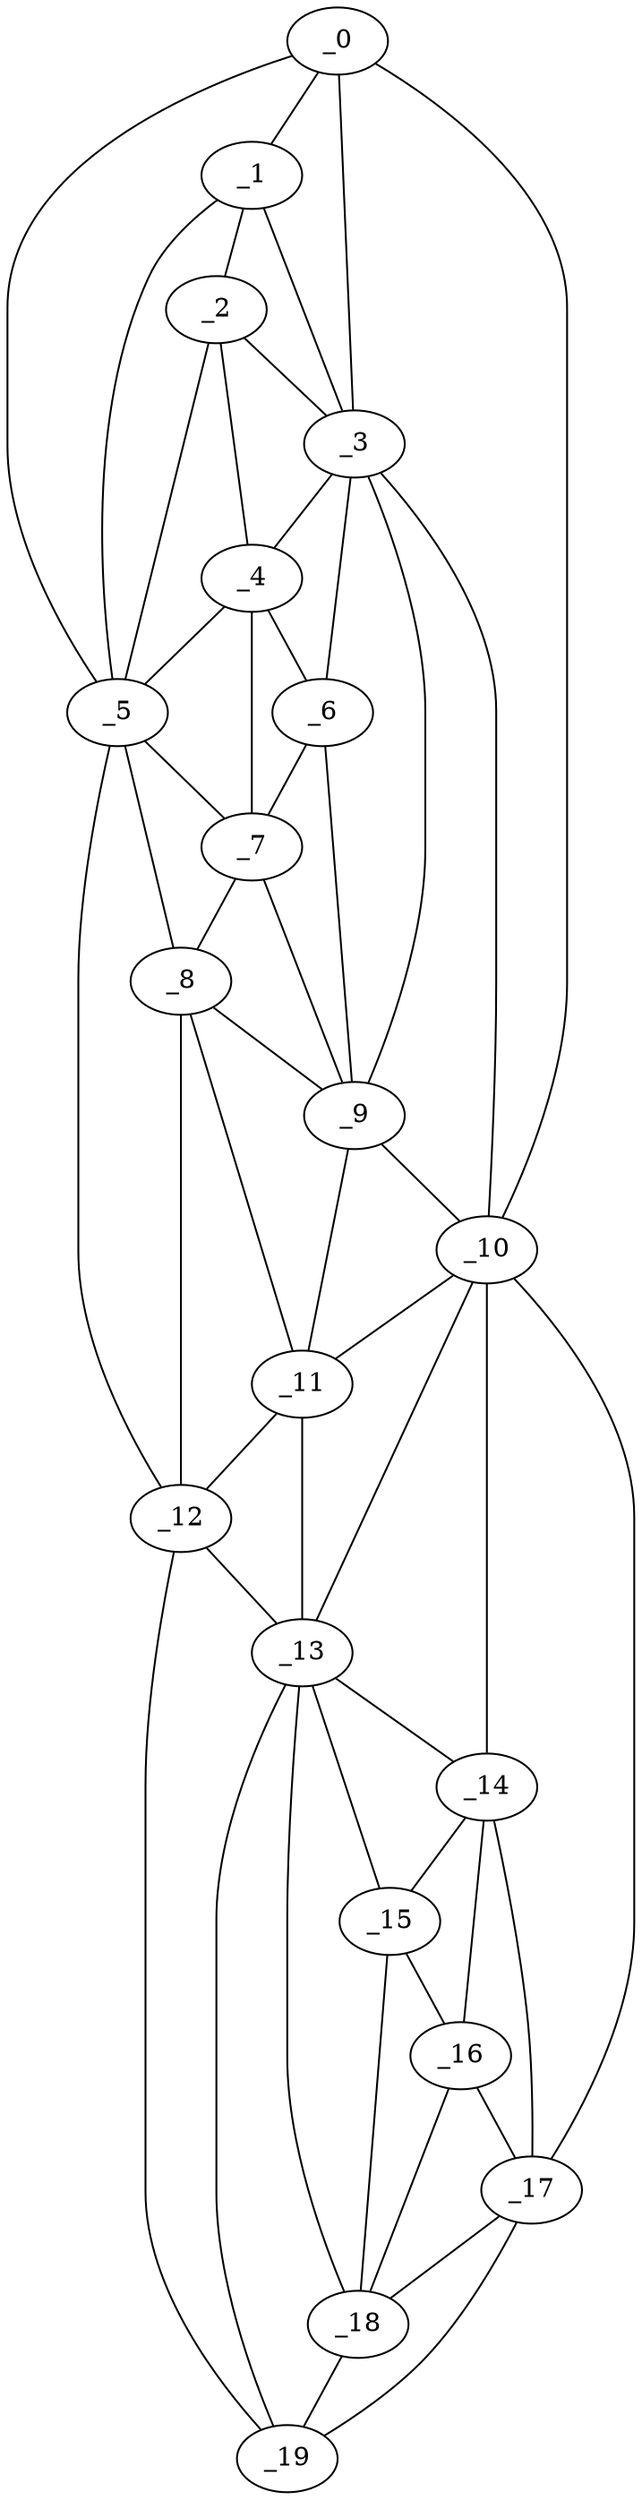 graph "obj29__150.gxl" {
	_0	 [x=3,
		y=39];
	_1	 [x=8,
		y=38];
	_0 -- _1	 [valence=2];
	_3	 [x=22,
		y=46];
	_0 -- _3	 [valence=1];
	_5	 [x=35,
		y=15];
	_0 -- _5	 [valence=1];
	_10	 [x=67,
		y=83];
	_0 -- _10	 [valence=1];
	_2	 [x=16,
		y=35];
	_1 -- _2	 [valence=2];
	_1 -- _3	 [valence=1];
	_1 -- _5	 [valence=1];
	_2 -- _3	 [valence=2];
	_4	 [x=27,
		y=33];
	_2 -- _4	 [valence=1];
	_2 -- _5	 [valence=1];
	_3 -- _4	 [valence=2];
	_6	 [x=44,
		y=38];
	_3 -- _6	 [valence=1];
	_9	 [x=60,
		y=46];
	_3 -- _9	 [valence=2];
	_3 -- _10	 [valence=2];
	_4 -- _5	 [valence=2];
	_4 -- _6	 [valence=2];
	_7	 [x=49,
		y=32];
	_4 -- _7	 [valence=2];
	_5 -- _7	 [valence=2];
	_8	 [x=57,
		y=32];
	_5 -- _8	 [valence=2];
	_12	 [x=90,
		y=29];
	_5 -- _12	 [valence=1];
	_6 -- _7	 [valence=1];
	_6 -- _9	 [valence=2];
	_7 -- _8	 [valence=2];
	_7 -- _9	 [valence=2];
	_8 -- _9	 [valence=2];
	_11	 [x=70,
		y=45];
	_8 -- _11	 [valence=2];
	_8 -- _12	 [valence=1];
	_9 -- _10	 [valence=2];
	_9 -- _11	 [valence=2];
	_10 -- _11	 [valence=1];
	_13	 [x=93,
		y=51];
	_10 -- _13	 [valence=1];
	_14	 [x=106,
		y=78];
	_10 -- _14	 [valence=2];
	_17	 [x=118,
		y=101];
	_10 -- _17	 [valence=1];
	_11 -- _12	 [valence=2];
	_11 -- _13	 [valence=2];
	_12 -- _13	 [valence=1];
	_19	 [x=126,
		y=40];
	_12 -- _19	 [valence=1];
	_13 -- _14	 [valence=2];
	_15	 [x=115,
		y=59];
	_13 -- _15	 [valence=2];
	_18	 [x=123,
		y=51];
	_13 -- _18	 [valence=2];
	_13 -- _19	 [valence=1];
	_14 -- _15	 [valence=2];
	_16	 [x=116,
		y=83];
	_14 -- _16	 [valence=2];
	_14 -- _17	 [valence=1];
	_15 -- _16	 [valence=1];
	_15 -- _18	 [valence=1];
	_16 -- _17	 [valence=1];
	_16 -- _18	 [valence=2];
	_17 -- _18	 [valence=1];
	_17 -- _19	 [valence=1];
	_18 -- _19	 [valence=1];
}
